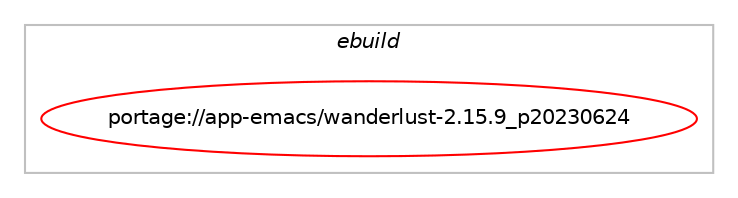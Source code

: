 digraph prolog {

# *************
# Graph options
# *************

newrank=true;
concentrate=true;
compound=true;
graph [rankdir=LR,fontname=Helvetica,fontsize=10,ranksep=1.5];#, ranksep=2.5, nodesep=0.2];
edge  [arrowhead=vee];
node  [fontname=Helvetica,fontsize=10];

# **********
# The ebuild
# **********

subgraph cluster_leftcol {
color=gray;
label=<<i>ebuild</i>>;
id [label="portage://app-emacs/wanderlust-2.15.9_p20230624", color=red, width=4, href="../app-emacs/wanderlust-2.15.9_p20230624.svg"];
}

# ****************
# The dependencies
# ****************

subgraph cluster_midcol {
color=gray;
label=<<i>dependencies</i>>;
subgraph cluster_compile {
fillcolor="#eeeeee";
style=filled;
label=<<i>compile</i>>;
# *** BEGIN UNKNOWN DEPENDENCY TYPE (TODO) ***
# id -> equal(use_conditional_group(positive,bbdb,portage://app-emacs/wanderlust-2.15.9_p20230624,[package_dependency(portage://app-emacs/wanderlust-2.15.9_p20230624,install,no,app-emacs,bbdb,none,[,,],[],[])]))
# *** END UNKNOWN DEPENDENCY TYPE (TODO) ***

# *** BEGIN UNKNOWN DEPENDENCY TYPE (TODO) ***
# id -> equal(package_dependency(portage://app-emacs/wanderlust-2.15.9_p20230624,install,no,app-emacs,apel,greaterequal,[10.8,,,10.8],[],[]))
# *** END UNKNOWN DEPENDENCY TYPE (TODO) ***

# *** BEGIN UNKNOWN DEPENDENCY TYPE (TODO) ***
# id -> equal(package_dependency(portage://app-emacs/wanderlust-2.15.9_p20230624,install,no,app-emacs,flim,greaterequal,[1.14.9,,,1.14.9],[],[]))
# *** END UNKNOWN DEPENDENCY TYPE (TODO) ***

# *** BEGIN UNKNOWN DEPENDENCY TYPE (TODO) ***
# id -> equal(package_dependency(portage://app-emacs/wanderlust-2.15.9_p20230624,install,no,app-emacs,semi,greaterequal,[1.14.7,,,1.14.7],[],[]))
# *** END UNKNOWN DEPENDENCY TYPE (TODO) ***

}
subgraph cluster_compileandrun {
fillcolor="#eeeeee";
style=filled;
label=<<i>compile and run</i>>;
}
subgraph cluster_run {
fillcolor="#eeeeee";
style=filled;
label=<<i>run</i>>;
# *** BEGIN UNKNOWN DEPENDENCY TYPE (TODO) ***
# id -> equal(use_conditional_group(positive,bbdb,portage://app-emacs/wanderlust-2.15.9_p20230624,[package_dependency(portage://app-emacs/wanderlust-2.15.9_p20230624,run,no,app-emacs,bbdb,none,[,,],[],[])]))
# *** END UNKNOWN DEPENDENCY TYPE (TODO) ***

# *** BEGIN UNKNOWN DEPENDENCY TYPE (TODO) ***
# id -> equal(package_dependency(portage://app-emacs/wanderlust-2.15.9_p20230624,run,no,app-editors,emacs,greaterequal,[25.3,,,25.3],any_different_slot,[]))
# *** END UNKNOWN DEPENDENCY TYPE (TODO) ***

# *** BEGIN UNKNOWN DEPENDENCY TYPE (TODO) ***
# id -> equal(package_dependency(portage://app-emacs/wanderlust-2.15.9_p20230624,run,no,app-emacs,apel,greaterequal,[10.8,,,10.8],[],[]))
# *** END UNKNOWN DEPENDENCY TYPE (TODO) ***

# *** BEGIN UNKNOWN DEPENDENCY TYPE (TODO) ***
# id -> equal(package_dependency(portage://app-emacs/wanderlust-2.15.9_p20230624,run,no,app-emacs,flim,greaterequal,[1.14.9,,,1.14.9],[],[]))
# *** END UNKNOWN DEPENDENCY TYPE (TODO) ***

# *** BEGIN UNKNOWN DEPENDENCY TYPE (TODO) ***
# id -> equal(package_dependency(portage://app-emacs/wanderlust-2.15.9_p20230624,run,no,app-emacs,semi,greaterequal,[1.14.7,,,1.14.7],[],[]))
# *** END UNKNOWN DEPENDENCY TYPE (TODO) ***

}
}

# **************
# The candidates
# **************

subgraph cluster_choices {
rank=same;
color=gray;
label=<<i>candidates</i>>;

}

}
